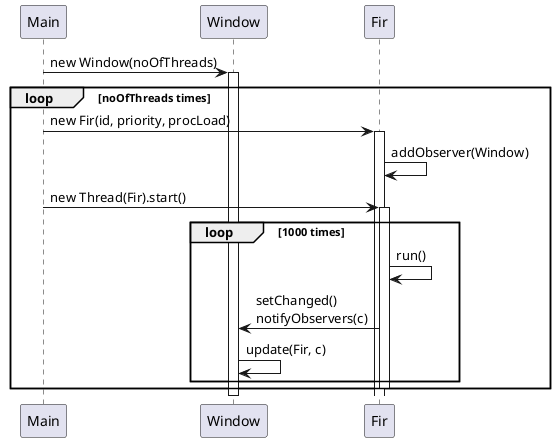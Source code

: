 @startuml
participant Main
participant Window
participant Fir

Main -> Window : new Window(noOfThreads)
activate Window

loop noOfThreads times
    Main -> Fir : new Fir(id, priority, procLoad)
    activate Fir
    Fir -> Fir : addObserver(Window)
    Main -> Fir : new Thread(Fir).start()
    activate Fir
    loop 1000 times
        Fir -> Fir : run()
        Fir -> Window : setChanged()\nnotifyObservers(c)
        Window -> Window : update(Fir, c)
    end
    deactivate Fir
end

deactivate Window
@enduml
